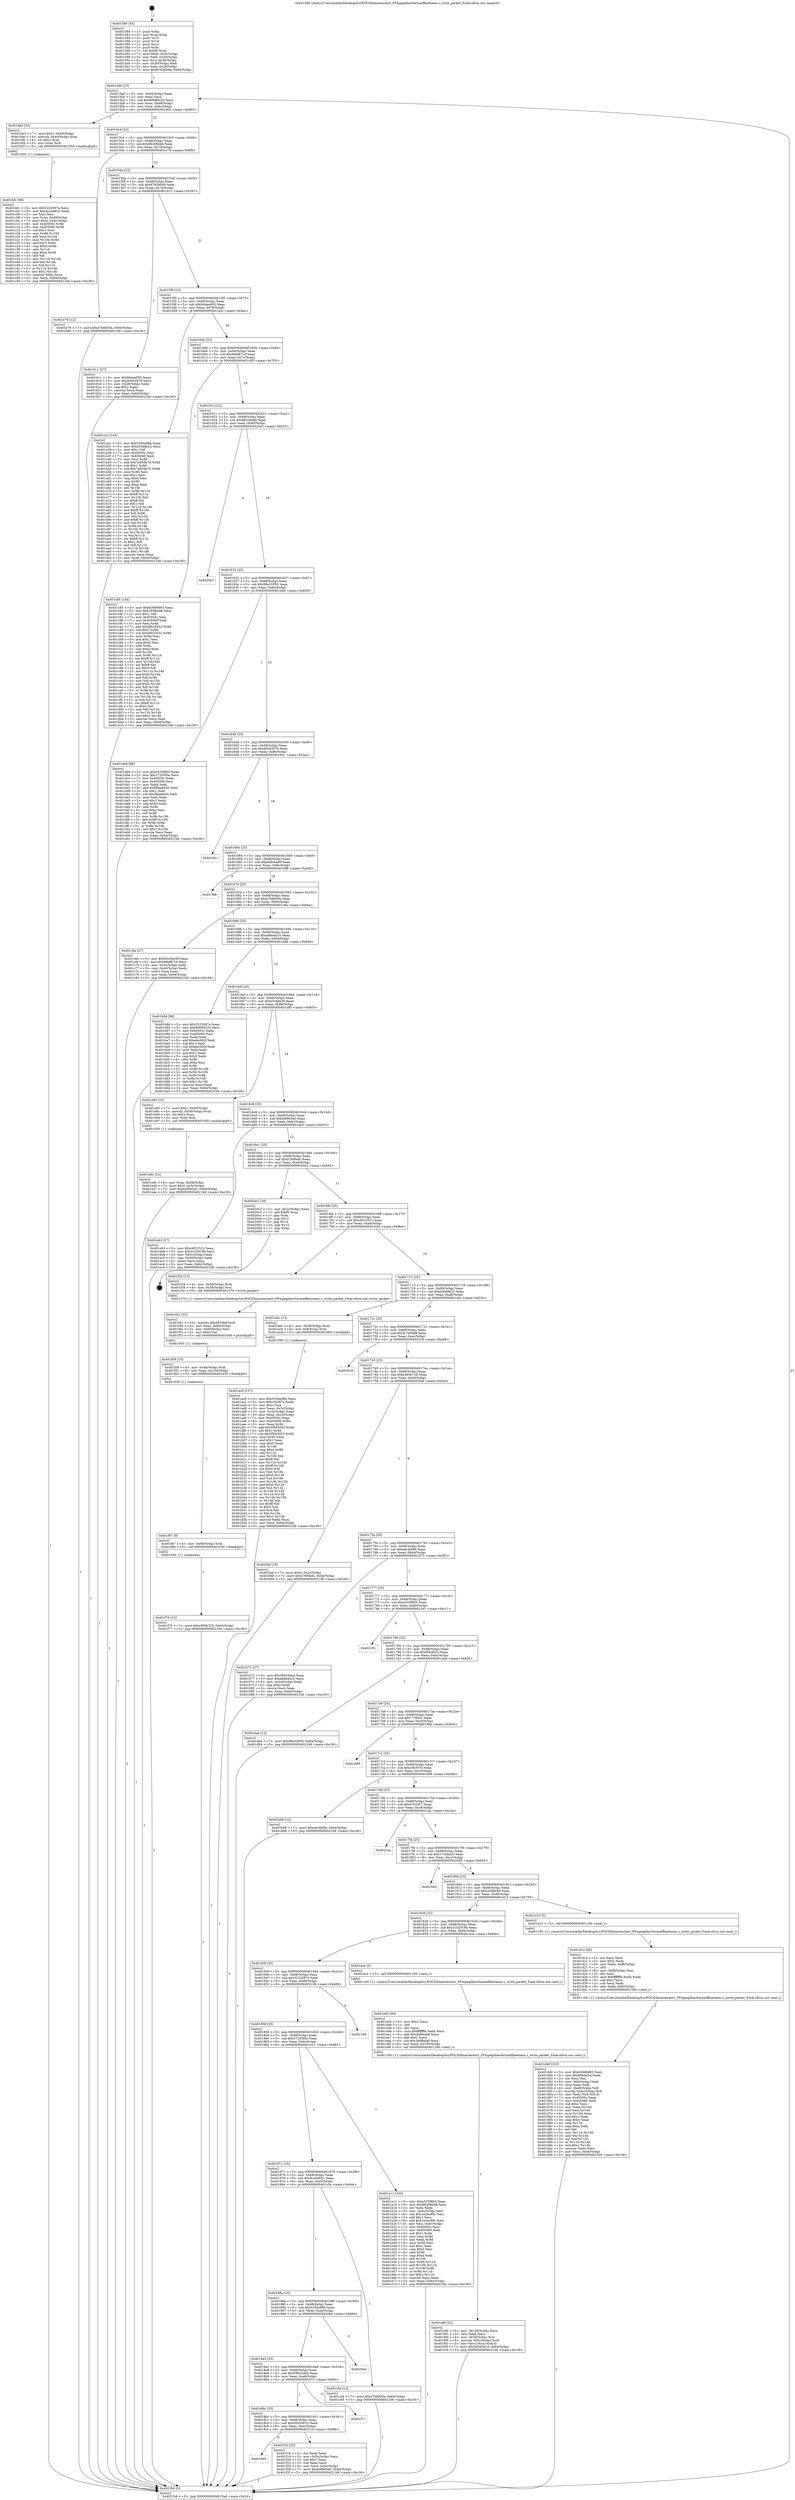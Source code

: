 digraph "0x401580" {
  label = "0x401580 (/mnt/c/Users/mathe/Desktop/tcc/POCII/binaries/extr_FFmpeglibavformatffmetaenc.c_write_packet_Final-ollvm.out::main(0))"
  labelloc = "t"
  node[shape=record]

  Entry [label="",width=0.3,height=0.3,shape=circle,fillcolor=black,style=filled]
  "0x4015ad" [label="{
     0x4015ad [23]\l
     | [instrs]\l
     &nbsp;&nbsp;0x4015ad \<+3\>: mov -0x64(%rbp),%eax\l
     &nbsp;&nbsp;0x4015b0 \<+2\>: mov %eax,%ecx\l
     &nbsp;&nbsp;0x4015b2 \<+6\>: sub $0x80698220,%ecx\l
     &nbsp;&nbsp;0x4015b8 \<+3\>: mov %eax,-0x68(%rbp)\l
     &nbsp;&nbsp;0x4015bb \<+3\>: mov %ecx,-0x6c(%rbp)\l
     &nbsp;&nbsp;0x4015be \<+6\>: je 0000000000401be5 \<main+0x665\>\l
  }"]
  "0x401be5" [label="{
     0x401be5 [23]\l
     | [instrs]\l
     &nbsp;&nbsp;0x401be5 \<+7\>: movl $0x1,-0x40(%rbp)\l
     &nbsp;&nbsp;0x401bec \<+4\>: movslq -0x40(%rbp),%rax\l
     &nbsp;&nbsp;0x401bf0 \<+4\>: shl $0x2,%rax\l
     &nbsp;&nbsp;0x401bf4 \<+3\>: mov %rax,%rdi\l
     &nbsp;&nbsp;0x401bf7 \<+5\>: call 0000000000401050 \<malloc@plt\>\l
     | [calls]\l
     &nbsp;&nbsp;0x401050 \{1\} (unknown)\l
  }"]
  "0x4015c4" [label="{
     0x4015c4 [22]\l
     | [instrs]\l
     &nbsp;&nbsp;0x4015c4 \<+5\>: jmp 00000000004015c9 \<main+0x49\>\l
     &nbsp;&nbsp;0x4015c9 \<+3\>: mov -0x68(%rbp),%eax\l
     &nbsp;&nbsp;0x4015cc \<+5\>: sub $0x86208d48,%eax\l
     &nbsp;&nbsp;0x4015d1 \<+3\>: mov %eax,-0x70(%rbp)\l
     &nbsp;&nbsp;0x4015d4 \<+6\>: je 0000000000401e79 \<main+0x8f9\>\l
  }"]
  Exit [label="",width=0.3,height=0.3,shape=circle,fillcolor=black,style=filled,peripheries=2]
  "0x401e79" [label="{
     0x401e79 [12]\l
     | [instrs]\l
     &nbsp;&nbsp;0x401e79 \<+7\>: movl $0xa7b8d59a,-0x64(%rbp)\l
     &nbsp;&nbsp;0x401e80 \<+5\>: jmp 00000000004021b6 \<main+0xc36\>\l
  }"]
  "0x4015da" [label="{
     0x4015da [22]\l
     | [instrs]\l
     &nbsp;&nbsp;0x4015da \<+5\>: jmp 00000000004015df \<main+0x5f\>\l
     &nbsp;&nbsp;0x4015df \<+3\>: mov -0x68(%rbp),%eax\l
     &nbsp;&nbsp;0x4015e2 \<+5\>: sub $0x8783b048,%eax\l
     &nbsp;&nbsp;0x4015e7 \<+3\>: mov %eax,-0x74(%rbp)\l
     &nbsp;&nbsp;0x4015ea \<+6\>: je 0000000000401911 \<main+0x391\>\l
  }"]
  "0x401f70" [label="{
     0x401f70 [12]\l
     | [instrs]\l
     &nbsp;&nbsp;0x401f70 \<+7\>: movl $0xe360b728,-0x64(%rbp)\l
     &nbsp;&nbsp;0x401f77 \<+5\>: jmp 00000000004021b6 \<main+0xc36\>\l
  }"]
  "0x401911" [label="{
     0x401911 [27]\l
     | [instrs]\l
     &nbsp;&nbsp;0x401911 \<+5\>: mov $0x944ee955,%eax\l
     &nbsp;&nbsp;0x401916 \<+5\>: mov $0xa00d3979,%ecx\l
     &nbsp;&nbsp;0x40191b \<+3\>: mov -0x28(%rbp),%edx\l
     &nbsp;&nbsp;0x40191e \<+3\>: cmp $0x2,%edx\l
     &nbsp;&nbsp;0x401921 \<+3\>: cmovne %ecx,%eax\l
     &nbsp;&nbsp;0x401924 \<+3\>: mov %eax,-0x64(%rbp)\l
     &nbsp;&nbsp;0x401927 \<+5\>: jmp 00000000004021b6 \<main+0xc36\>\l
  }"]
  "0x4015f0" [label="{
     0x4015f0 [22]\l
     | [instrs]\l
     &nbsp;&nbsp;0x4015f0 \<+5\>: jmp 00000000004015f5 \<main+0x75\>\l
     &nbsp;&nbsp;0x4015f5 \<+3\>: mov -0x68(%rbp),%eax\l
     &nbsp;&nbsp;0x4015f8 \<+5\>: sub $0x944ee955,%eax\l
     &nbsp;&nbsp;0x4015fd \<+3\>: mov %eax,-0x78(%rbp)\l
     &nbsp;&nbsp;0x401600 \<+6\>: je 0000000000401a2c \<main+0x4ac\>\l
  }"]
  "0x4021b6" [label="{
     0x4021b6 [5]\l
     | [instrs]\l
     &nbsp;&nbsp;0x4021b6 \<+5\>: jmp 00000000004015ad \<main+0x2d\>\l
  }"]
  "0x401580" [label="{
     0x401580 [45]\l
     | [instrs]\l
     &nbsp;&nbsp;0x401580 \<+1\>: push %rbp\l
     &nbsp;&nbsp;0x401581 \<+3\>: mov %rsp,%rbp\l
     &nbsp;&nbsp;0x401584 \<+2\>: push %r15\l
     &nbsp;&nbsp;0x401586 \<+2\>: push %r14\l
     &nbsp;&nbsp;0x401588 \<+2\>: push %r12\l
     &nbsp;&nbsp;0x40158a \<+1\>: push %rbx\l
     &nbsp;&nbsp;0x40158b \<+7\>: sub $0xf0,%rsp\l
     &nbsp;&nbsp;0x401592 \<+7\>: movl $0x0,-0x2c(%rbp)\l
     &nbsp;&nbsp;0x401599 \<+3\>: mov %edi,-0x30(%rbp)\l
     &nbsp;&nbsp;0x40159c \<+4\>: mov %rsi,-0x38(%rbp)\l
     &nbsp;&nbsp;0x4015a0 \<+3\>: mov -0x30(%rbp),%edi\l
     &nbsp;&nbsp;0x4015a3 \<+3\>: mov %edi,-0x28(%rbp)\l
     &nbsp;&nbsp;0x4015a6 \<+7\>: movl $0x8783b048,-0x64(%rbp)\l
  }"]
  "0x401f67" [label="{
     0x401f67 [9]\l
     | [instrs]\l
     &nbsp;&nbsp;0x401f67 \<+4\>: mov -0x58(%rbp),%rdi\l
     &nbsp;&nbsp;0x401f6b \<+5\>: call 0000000000401030 \<free@plt\>\l
     | [calls]\l
     &nbsp;&nbsp;0x401030 \{1\} (unknown)\l
  }"]
  "0x401a2c" [label="{
     0x401a2c [144]\l
     | [instrs]\l
     &nbsp;&nbsp;0x401a2c \<+5\>: mov $0x535da96b,%eax\l
     &nbsp;&nbsp;0x401a31 \<+5\>: mov $0xd30a8e22,%ecx\l
     &nbsp;&nbsp;0x401a36 \<+2\>: mov $0x1,%dl\l
     &nbsp;&nbsp;0x401a38 \<+7\>: mov 0x40505c,%esi\l
     &nbsp;&nbsp;0x401a3f \<+7\>: mov 0x405060,%edi\l
     &nbsp;&nbsp;0x401a46 \<+3\>: mov %esi,%r8d\l
     &nbsp;&nbsp;0x401a49 \<+7\>: add $0x7e85db76,%r8d\l
     &nbsp;&nbsp;0x401a50 \<+4\>: sub $0x1,%r8d\l
     &nbsp;&nbsp;0x401a54 \<+7\>: sub $0x7e85db76,%r8d\l
     &nbsp;&nbsp;0x401a5b \<+4\>: imul %r8d,%esi\l
     &nbsp;&nbsp;0x401a5f \<+3\>: and $0x1,%esi\l
     &nbsp;&nbsp;0x401a62 \<+3\>: cmp $0x0,%esi\l
     &nbsp;&nbsp;0x401a65 \<+4\>: sete %r9b\l
     &nbsp;&nbsp;0x401a69 \<+3\>: cmp $0xa,%edi\l
     &nbsp;&nbsp;0x401a6c \<+4\>: setl %r10b\l
     &nbsp;&nbsp;0x401a70 \<+3\>: mov %r9b,%r11b\l
     &nbsp;&nbsp;0x401a73 \<+4\>: xor $0xff,%r11b\l
     &nbsp;&nbsp;0x401a77 \<+3\>: mov %r10b,%bl\l
     &nbsp;&nbsp;0x401a7a \<+3\>: xor $0xff,%bl\l
     &nbsp;&nbsp;0x401a7d \<+3\>: xor $0x1,%dl\l
     &nbsp;&nbsp;0x401a80 \<+3\>: mov %r11b,%r14b\l
     &nbsp;&nbsp;0x401a83 \<+4\>: and $0xff,%r14b\l
     &nbsp;&nbsp;0x401a87 \<+3\>: and %dl,%r9b\l
     &nbsp;&nbsp;0x401a8a \<+3\>: mov %bl,%r15b\l
     &nbsp;&nbsp;0x401a8d \<+4\>: and $0xff,%r15b\l
     &nbsp;&nbsp;0x401a91 \<+3\>: and %dl,%r10b\l
     &nbsp;&nbsp;0x401a94 \<+3\>: or %r9b,%r14b\l
     &nbsp;&nbsp;0x401a97 \<+3\>: or %r10b,%r15b\l
     &nbsp;&nbsp;0x401a9a \<+3\>: xor %r15b,%r14b\l
     &nbsp;&nbsp;0x401a9d \<+3\>: or %bl,%r11b\l
     &nbsp;&nbsp;0x401aa0 \<+4\>: xor $0xff,%r11b\l
     &nbsp;&nbsp;0x401aa4 \<+3\>: or $0x1,%dl\l
     &nbsp;&nbsp;0x401aa7 \<+3\>: and %dl,%r11b\l
     &nbsp;&nbsp;0x401aaa \<+3\>: or %r11b,%r14b\l
     &nbsp;&nbsp;0x401aad \<+4\>: test $0x1,%r14b\l
     &nbsp;&nbsp;0x401ab1 \<+3\>: cmovne %ecx,%eax\l
     &nbsp;&nbsp;0x401ab4 \<+3\>: mov %eax,-0x64(%rbp)\l
     &nbsp;&nbsp;0x401ab7 \<+5\>: jmp 00000000004021b6 \<main+0xc36\>\l
  }"]
  "0x401606" [label="{
     0x401606 [22]\l
     | [instrs]\l
     &nbsp;&nbsp;0x401606 \<+5\>: jmp 000000000040160b \<main+0x8b\>\l
     &nbsp;&nbsp;0x40160b \<+3\>: mov -0x68(%rbp),%eax\l
     &nbsp;&nbsp;0x40160e \<+5\>: sub $0x94bf67c4,%eax\l
     &nbsp;&nbsp;0x401613 \<+3\>: mov %eax,-0x7c(%rbp)\l
     &nbsp;&nbsp;0x401616 \<+6\>: je 0000000000401c85 \<main+0x705\>\l
  }"]
  "0x401f58" [label="{
     0x401f58 [15]\l
     | [instrs]\l
     &nbsp;&nbsp;0x401f58 \<+4\>: mov -0x48(%rbp),%rdi\l
     &nbsp;&nbsp;0x401f5c \<+6\>: mov %eax,-0x104(%rbp)\l
     &nbsp;&nbsp;0x401f62 \<+5\>: call 0000000000401030 \<free@plt\>\l
     | [calls]\l
     &nbsp;&nbsp;0x401030 \{1\} (unknown)\l
  }"]
  "0x401c85" [label="{
     0x401c85 [144]\l
     | [instrs]\l
     &nbsp;&nbsp;0x401c85 \<+5\>: mov $0x63669d63,%eax\l
     &nbsp;&nbsp;0x401c8a \<+5\>: mov $0x1e3fbe96,%ecx\l
     &nbsp;&nbsp;0x401c8f \<+2\>: mov $0x1,%dl\l
     &nbsp;&nbsp;0x401c91 \<+7\>: mov 0x40505c,%esi\l
     &nbsp;&nbsp;0x401c98 \<+7\>: mov 0x405060,%edi\l
     &nbsp;&nbsp;0x401c9f \<+3\>: mov %esi,%r8d\l
     &nbsp;&nbsp;0x401ca2 \<+7\>: add $0xdf025432,%r8d\l
     &nbsp;&nbsp;0x401ca9 \<+4\>: sub $0x1,%r8d\l
     &nbsp;&nbsp;0x401cad \<+7\>: sub $0xdf025432,%r8d\l
     &nbsp;&nbsp;0x401cb4 \<+4\>: imul %r8d,%esi\l
     &nbsp;&nbsp;0x401cb8 \<+3\>: and $0x1,%esi\l
     &nbsp;&nbsp;0x401cbb \<+3\>: cmp $0x0,%esi\l
     &nbsp;&nbsp;0x401cbe \<+4\>: sete %r9b\l
     &nbsp;&nbsp;0x401cc2 \<+3\>: cmp $0xa,%edi\l
     &nbsp;&nbsp;0x401cc5 \<+4\>: setl %r10b\l
     &nbsp;&nbsp;0x401cc9 \<+3\>: mov %r9b,%r11b\l
     &nbsp;&nbsp;0x401ccc \<+4\>: xor $0xff,%r11b\l
     &nbsp;&nbsp;0x401cd0 \<+3\>: mov %r10b,%bl\l
     &nbsp;&nbsp;0x401cd3 \<+3\>: xor $0xff,%bl\l
     &nbsp;&nbsp;0x401cd6 \<+3\>: xor $0x0,%dl\l
     &nbsp;&nbsp;0x401cd9 \<+3\>: mov %r11b,%r14b\l
     &nbsp;&nbsp;0x401cdc \<+4\>: and $0x0,%r14b\l
     &nbsp;&nbsp;0x401ce0 \<+3\>: and %dl,%r9b\l
     &nbsp;&nbsp;0x401ce3 \<+3\>: mov %bl,%r15b\l
     &nbsp;&nbsp;0x401ce6 \<+4\>: and $0x0,%r15b\l
     &nbsp;&nbsp;0x401cea \<+3\>: and %dl,%r10b\l
     &nbsp;&nbsp;0x401ced \<+3\>: or %r9b,%r14b\l
     &nbsp;&nbsp;0x401cf0 \<+3\>: or %r10b,%r15b\l
     &nbsp;&nbsp;0x401cf3 \<+3\>: xor %r15b,%r14b\l
     &nbsp;&nbsp;0x401cf6 \<+3\>: or %bl,%r11b\l
     &nbsp;&nbsp;0x401cf9 \<+4\>: xor $0xff,%r11b\l
     &nbsp;&nbsp;0x401cfd \<+3\>: or $0x0,%dl\l
     &nbsp;&nbsp;0x401d00 \<+3\>: and %dl,%r11b\l
     &nbsp;&nbsp;0x401d03 \<+3\>: or %r11b,%r14b\l
     &nbsp;&nbsp;0x401d06 \<+4\>: test $0x1,%r14b\l
     &nbsp;&nbsp;0x401d0a \<+3\>: cmovne %ecx,%eax\l
     &nbsp;&nbsp;0x401d0d \<+3\>: mov %eax,-0x64(%rbp)\l
     &nbsp;&nbsp;0x401d10 \<+5\>: jmp 00000000004021b6 \<main+0xc36\>\l
  }"]
  "0x40161c" [label="{
     0x40161c [22]\l
     | [instrs]\l
     &nbsp;&nbsp;0x40161c \<+5\>: jmp 0000000000401621 \<main+0xa1\>\l
     &nbsp;&nbsp;0x401621 \<+3\>: mov -0x68(%rbp),%eax\l
     &nbsp;&nbsp;0x401624 \<+5\>: sub $0x96328da6,%eax\l
     &nbsp;&nbsp;0x401629 \<+3\>: mov %eax,-0x80(%rbp)\l
     &nbsp;&nbsp;0x40162c \<+6\>: je 00000000004020a3 \<main+0xb23\>\l
  }"]
  "0x401f41" [label="{
     0x401f41 [23]\l
     | [instrs]\l
     &nbsp;&nbsp;0x401f41 \<+10\>: movabs $0x4030b6,%rdi\l
     &nbsp;&nbsp;0x401f4b \<+3\>: mov %eax,-0x60(%rbp)\l
     &nbsp;&nbsp;0x401f4e \<+3\>: mov -0x60(%rbp),%esi\l
     &nbsp;&nbsp;0x401f51 \<+2\>: mov $0x0,%al\l
     &nbsp;&nbsp;0x401f53 \<+5\>: call 0000000000401040 \<printf@plt\>\l
     | [calls]\l
     &nbsp;&nbsp;0x401040 \{1\} (unknown)\l
  }"]
  "0x4020a3" [label="{
     0x4020a3\l
  }", style=dashed]
  "0x401632" [label="{
     0x401632 [25]\l
     | [instrs]\l
     &nbsp;&nbsp;0x401632 \<+5\>: jmp 0000000000401637 \<main+0xb7\>\l
     &nbsp;&nbsp;0x401637 \<+3\>: mov -0x68(%rbp),%eax\l
     &nbsp;&nbsp;0x40163a \<+5\>: sub $0x98a32950,%eax\l
     &nbsp;&nbsp;0x40163f \<+6\>: mov %eax,-0x84(%rbp)\l
     &nbsp;&nbsp;0x401645 \<+6\>: je 0000000000401db9 \<main+0x839\>\l
  }"]
  "0x4018d5" [label="{
     0x4018d5\l
  }", style=dashed]
  "0x401db9" [label="{
     0x401db9 [88]\l
     | [instrs]\l
     &nbsp;&nbsp;0x401db9 \<+5\>: mov $0xe525f8b5,%eax\l
     &nbsp;&nbsp;0x401dbe \<+5\>: mov $0x37205f0a,%ecx\l
     &nbsp;&nbsp;0x401dc3 \<+7\>: mov 0x40505c,%edx\l
     &nbsp;&nbsp;0x401dca \<+7\>: mov 0x405060,%esi\l
     &nbsp;&nbsp;0x401dd1 \<+2\>: mov %edx,%edi\l
     &nbsp;&nbsp;0x401dd3 \<+6\>: add $0xf84a8430,%edi\l
     &nbsp;&nbsp;0x401dd9 \<+3\>: sub $0x1,%edi\l
     &nbsp;&nbsp;0x401ddc \<+6\>: sub $0xf84a8430,%edi\l
     &nbsp;&nbsp;0x401de2 \<+3\>: imul %edi,%edx\l
     &nbsp;&nbsp;0x401de5 \<+3\>: and $0x1,%edx\l
     &nbsp;&nbsp;0x401de8 \<+3\>: cmp $0x0,%edx\l
     &nbsp;&nbsp;0x401deb \<+4\>: sete %r8b\l
     &nbsp;&nbsp;0x401def \<+3\>: cmp $0xa,%esi\l
     &nbsp;&nbsp;0x401df2 \<+4\>: setl %r9b\l
     &nbsp;&nbsp;0x401df6 \<+3\>: mov %r8b,%r10b\l
     &nbsp;&nbsp;0x401df9 \<+3\>: and %r9b,%r10b\l
     &nbsp;&nbsp;0x401dfc \<+3\>: xor %r9b,%r8b\l
     &nbsp;&nbsp;0x401dff \<+3\>: or %r8b,%r10b\l
     &nbsp;&nbsp;0x401e02 \<+4\>: test $0x1,%r10b\l
     &nbsp;&nbsp;0x401e06 \<+3\>: cmovne %ecx,%eax\l
     &nbsp;&nbsp;0x401e09 \<+3\>: mov %eax,-0x64(%rbp)\l
     &nbsp;&nbsp;0x401e0c \<+5\>: jmp 00000000004021b6 \<main+0xc36\>\l
  }"]
  "0x40164b" [label="{
     0x40164b [25]\l
     | [instrs]\l
     &nbsp;&nbsp;0x40164b \<+5\>: jmp 0000000000401650 \<main+0xd0\>\l
     &nbsp;&nbsp;0x401650 \<+3\>: mov -0x68(%rbp),%eax\l
     &nbsp;&nbsp;0x401653 \<+5\>: sub $0xa00d3979,%eax\l
     &nbsp;&nbsp;0x401658 \<+6\>: mov %eax,-0x88(%rbp)\l
     &nbsp;&nbsp;0x40165e \<+6\>: je 000000000040192c \<main+0x3ac\>\l
  }"]
  "0x401f1b" [label="{
     0x401f1b [25]\l
     | [instrs]\l
     &nbsp;&nbsp;0x401f1b \<+2\>: xor %eax,%eax\l
     &nbsp;&nbsp;0x401f1d \<+3\>: mov -0x5c(%rbp),%ecx\l
     &nbsp;&nbsp;0x401f20 \<+3\>: sub $0x1,%eax\l
     &nbsp;&nbsp;0x401f23 \<+2\>: sub %eax,%ecx\l
     &nbsp;&nbsp;0x401f25 \<+3\>: mov %ecx,-0x5c(%rbp)\l
     &nbsp;&nbsp;0x401f28 \<+7\>: movl $0xb4f965a0,-0x64(%rbp)\l
     &nbsp;&nbsp;0x401f2f \<+5\>: jmp 00000000004021b6 \<main+0xc36\>\l
  }"]
  "0x40192c" [label="{
     0x40192c\l
  }", style=dashed]
  "0x401664" [label="{
     0x401664 [25]\l
     | [instrs]\l
     &nbsp;&nbsp;0x401664 \<+5\>: jmp 0000000000401669 \<main+0xe9\>\l
     &nbsp;&nbsp;0x401669 \<+3\>: mov -0x68(%rbp),%eax\l
     &nbsp;&nbsp;0x40166c \<+5\>: sub $0xa0dcead9,%eax\l
     &nbsp;&nbsp;0x401671 \<+6\>: mov %eax,-0x8c(%rbp)\l
     &nbsp;&nbsp;0x401677 \<+6\>: je 0000000000401f88 \<main+0xa08\>\l
  }"]
  "0x4018bc" [label="{
     0x4018bc [25]\l
     | [instrs]\l
     &nbsp;&nbsp;0x4018bc \<+5\>: jmp 00000000004018c1 \<main+0x341\>\l
     &nbsp;&nbsp;0x4018c1 \<+3\>: mov -0x68(%rbp),%eax\l
     &nbsp;&nbsp;0x4018c4 \<+5\>: sub $0x5d3d3610,%eax\l
     &nbsp;&nbsp;0x4018c9 \<+6\>: mov %eax,-0xec(%rbp)\l
     &nbsp;&nbsp;0x4018cf \<+6\>: je 0000000000401f1b \<main+0x99b\>\l
  }"]
  "0x401f88" [label="{
     0x401f88\l
  }", style=dashed]
  "0x40167d" [label="{
     0x40167d [25]\l
     | [instrs]\l
     &nbsp;&nbsp;0x40167d \<+5\>: jmp 0000000000401682 \<main+0x102\>\l
     &nbsp;&nbsp;0x401682 \<+3\>: mov -0x68(%rbp),%eax\l
     &nbsp;&nbsp;0x401685 \<+5\>: sub $0xa7b8d59a,%eax\l
     &nbsp;&nbsp;0x40168a \<+6\>: mov %eax,-0x90(%rbp)\l
     &nbsp;&nbsp;0x401690 \<+6\>: je 0000000000401c6a \<main+0x6ea\>\l
  }"]
  "0x401f7c" [label="{
     0x401f7c\l
  }", style=dashed]
  "0x401c6a" [label="{
     0x401c6a [27]\l
     | [instrs]\l
     &nbsp;&nbsp;0x401c6a \<+5\>: mov $0xb3c0de39,%eax\l
     &nbsp;&nbsp;0x401c6f \<+5\>: mov $0x94bf67c4,%ecx\l
     &nbsp;&nbsp;0x401c74 \<+3\>: mov -0x4c(%rbp),%edx\l
     &nbsp;&nbsp;0x401c77 \<+3\>: cmp -0x40(%rbp),%edx\l
     &nbsp;&nbsp;0x401c7a \<+3\>: cmovl %ecx,%eax\l
     &nbsp;&nbsp;0x401c7d \<+3\>: mov %eax,-0x64(%rbp)\l
     &nbsp;&nbsp;0x401c80 \<+5\>: jmp 00000000004021b6 \<main+0xc36\>\l
  }"]
  "0x401696" [label="{
     0x401696 [25]\l
     | [instrs]\l
     &nbsp;&nbsp;0x401696 \<+5\>: jmp 000000000040169b \<main+0x11b\>\l
     &nbsp;&nbsp;0x40169b \<+3\>: mov -0x68(%rbp),%eax\l
     &nbsp;&nbsp;0x40169e \<+5\>: sub $0xab8e4410,%eax\l
     &nbsp;&nbsp;0x4016a3 \<+6\>: mov %eax,-0x94(%rbp)\l
     &nbsp;&nbsp;0x4016a9 \<+6\>: je 0000000000401b8d \<main+0x60d\>\l
  }"]
  "0x4018a3" [label="{
     0x4018a3 [25]\l
     | [instrs]\l
     &nbsp;&nbsp;0x4018a3 \<+5\>: jmp 00000000004018a8 \<main+0x328\>\l
     &nbsp;&nbsp;0x4018a8 \<+3\>: mov -0x68(%rbp),%eax\l
     &nbsp;&nbsp;0x4018ab \<+5\>: sub $0x59925ded,%eax\l
     &nbsp;&nbsp;0x4018b0 \<+6\>: mov %eax,-0xe8(%rbp)\l
     &nbsp;&nbsp;0x4018b6 \<+6\>: je 0000000000401f7c \<main+0x9fc\>\l
  }"]
  "0x401b8d" [label="{
     0x401b8d [88]\l
     | [instrs]\l
     &nbsp;&nbsp;0x401b8d \<+5\>: mov $0x3222097a,%eax\l
     &nbsp;&nbsp;0x401b92 \<+5\>: mov $0x80698220,%ecx\l
     &nbsp;&nbsp;0x401b97 \<+7\>: mov 0x40505c,%edx\l
     &nbsp;&nbsp;0x401b9e \<+7\>: mov 0x405060,%esi\l
     &nbsp;&nbsp;0x401ba5 \<+2\>: mov %edx,%edi\l
     &nbsp;&nbsp;0x401ba7 \<+6\>: add $0xebc092f,%edi\l
     &nbsp;&nbsp;0x401bad \<+3\>: sub $0x1,%edi\l
     &nbsp;&nbsp;0x401bb0 \<+6\>: sub $0xebc092f,%edi\l
     &nbsp;&nbsp;0x401bb6 \<+3\>: imul %edi,%edx\l
     &nbsp;&nbsp;0x401bb9 \<+3\>: and $0x1,%edx\l
     &nbsp;&nbsp;0x401bbc \<+3\>: cmp $0x0,%edx\l
     &nbsp;&nbsp;0x401bbf \<+4\>: sete %r8b\l
     &nbsp;&nbsp;0x401bc3 \<+3\>: cmp $0xa,%esi\l
     &nbsp;&nbsp;0x401bc6 \<+4\>: setl %r9b\l
     &nbsp;&nbsp;0x401bca \<+3\>: mov %r8b,%r10b\l
     &nbsp;&nbsp;0x401bcd \<+3\>: and %r9b,%r10b\l
     &nbsp;&nbsp;0x401bd0 \<+3\>: xor %r9b,%r8b\l
     &nbsp;&nbsp;0x401bd3 \<+3\>: or %r8b,%r10b\l
     &nbsp;&nbsp;0x401bd6 \<+4\>: test $0x1,%r10b\l
     &nbsp;&nbsp;0x401bda \<+3\>: cmovne %ecx,%eax\l
     &nbsp;&nbsp;0x401bdd \<+3\>: mov %eax,-0x64(%rbp)\l
     &nbsp;&nbsp;0x401be0 \<+5\>: jmp 00000000004021b6 \<main+0xc36\>\l
  }"]
  "0x4016af" [label="{
     0x4016af [25]\l
     | [instrs]\l
     &nbsp;&nbsp;0x4016af \<+5\>: jmp 00000000004016b4 \<main+0x134\>\l
     &nbsp;&nbsp;0x4016b4 \<+3\>: mov -0x68(%rbp),%eax\l
     &nbsp;&nbsp;0x4016b7 \<+5\>: sub $0xb3c0de39,%eax\l
     &nbsp;&nbsp;0x4016bc \<+6\>: mov %eax,-0x98(%rbp)\l
     &nbsp;&nbsp;0x4016c2 \<+6\>: je 0000000000401e85 \<main+0x905\>\l
  }"]
  "0x4020ed" [label="{
     0x4020ed\l
  }", style=dashed]
  "0x401e85" [label="{
     0x401e85 [23]\l
     | [instrs]\l
     &nbsp;&nbsp;0x401e85 \<+7\>: movl $0x1,-0x50(%rbp)\l
     &nbsp;&nbsp;0x401e8c \<+4\>: movslq -0x50(%rbp),%rax\l
     &nbsp;&nbsp;0x401e90 \<+4\>: shl $0x2,%rax\l
     &nbsp;&nbsp;0x401e94 \<+3\>: mov %rax,%rdi\l
     &nbsp;&nbsp;0x401e97 \<+5\>: call 0000000000401050 \<malloc@plt\>\l
     | [calls]\l
     &nbsp;&nbsp;0x401050 \{1\} (unknown)\l
  }"]
  "0x4016c8" [label="{
     0x4016c8 [25]\l
     | [instrs]\l
     &nbsp;&nbsp;0x4016c8 \<+5\>: jmp 00000000004016cd \<main+0x14d\>\l
     &nbsp;&nbsp;0x4016cd \<+3\>: mov -0x68(%rbp),%eax\l
     &nbsp;&nbsp;0x4016d0 \<+5\>: sub $0xb4f965a0,%eax\l
     &nbsp;&nbsp;0x4016d5 \<+6\>: mov %eax,-0x9c(%rbp)\l
     &nbsp;&nbsp;0x4016db \<+6\>: je 0000000000401eb3 \<main+0x933\>\l
  }"]
  "0x401efb" [label="{
     0x401efb [32]\l
     | [instrs]\l
     &nbsp;&nbsp;0x401efb \<+6\>: mov -0x100(%rbp),%ecx\l
     &nbsp;&nbsp;0x401f01 \<+3\>: imul %eax,%ecx\l
     &nbsp;&nbsp;0x401f04 \<+4\>: mov -0x58(%rbp),%rsi\l
     &nbsp;&nbsp;0x401f08 \<+4\>: movslq -0x5c(%rbp),%rdi\l
     &nbsp;&nbsp;0x401f0c \<+3\>: mov %ecx,(%rsi,%rdi,4)\l
     &nbsp;&nbsp;0x401f0f \<+7\>: movl $0x5d3d3610,-0x64(%rbp)\l
     &nbsp;&nbsp;0x401f16 \<+5\>: jmp 00000000004021b6 \<main+0xc36\>\l
  }"]
  "0x401eb3" [label="{
     0x401eb3 [27]\l
     | [instrs]\l
     &nbsp;&nbsp;0x401eb3 \<+5\>: mov $0xcbf12521,%eax\l
     &nbsp;&nbsp;0x401eb8 \<+5\>: mov $0x3102919b,%ecx\l
     &nbsp;&nbsp;0x401ebd \<+3\>: mov -0x5c(%rbp),%edx\l
     &nbsp;&nbsp;0x401ec0 \<+3\>: cmp -0x50(%rbp),%edx\l
     &nbsp;&nbsp;0x401ec3 \<+3\>: cmovl %ecx,%eax\l
     &nbsp;&nbsp;0x401ec6 \<+3\>: mov %eax,-0x64(%rbp)\l
     &nbsp;&nbsp;0x401ec9 \<+5\>: jmp 00000000004021b6 \<main+0xc36\>\l
  }"]
  "0x4016e1" [label="{
     0x4016e1 [25]\l
     | [instrs]\l
     &nbsp;&nbsp;0x4016e1 \<+5\>: jmp 00000000004016e6 \<main+0x166\>\l
     &nbsp;&nbsp;0x4016e6 \<+3\>: mov -0x68(%rbp),%eax\l
     &nbsp;&nbsp;0x4016e9 \<+5\>: sub $0xb760fedc,%eax\l
     &nbsp;&nbsp;0x4016ee \<+6\>: mov %eax,-0xa0(%rbp)\l
     &nbsp;&nbsp;0x4016f4 \<+6\>: je 00000000004020c2 \<main+0xb42\>\l
  }"]
  "0x401ed3" [label="{
     0x401ed3 [40]\l
     | [instrs]\l
     &nbsp;&nbsp;0x401ed3 \<+5\>: mov $0x2,%ecx\l
     &nbsp;&nbsp;0x401ed8 \<+1\>: cltd\l
     &nbsp;&nbsp;0x401ed9 \<+2\>: idiv %ecx\l
     &nbsp;&nbsp;0x401edb \<+6\>: imul $0xfffffffe,%edx,%ecx\l
     &nbsp;&nbsp;0x401ee1 \<+6\>: add $0x3ef9eab8,%ecx\l
     &nbsp;&nbsp;0x401ee7 \<+3\>: add $0x1,%ecx\l
     &nbsp;&nbsp;0x401eea \<+6\>: sub $0x3ef9eab8,%ecx\l
     &nbsp;&nbsp;0x401ef0 \<+6\>: mov %ecx,-0x100(%rbp)\l
     &nbsp;&nbsp;0x401ef6 \<+5\>: call 0000000000401160 \<next_i\>\l
     | [calls]\l
     &nbsp;&nbsp;0x401160 \{1\} (/mnt/c/Users/mathe/Desktop/tcc/POCII/binaries/extr_FFmpeglibavformatffmetaenc.c_write_packet_Final-ollvm.out::next_i)\l
  }"]
  "0x4020c2" [label="{
     0x4020c2 [19]\l
     | [instrs]\l
     &nbsp;&nbsp;0x4020c2 \<+3\>: mov -0x2c(%rbp),%eax\l
     &nbsp;&nbsp;0x4020c5 \<+7\>: add $0xf0,%rsp\l
     &nbsp;&nbsp;0x4020cc \<+1\>: pop %rbx\l
     &nbsp;&nbsp;0x4020cd \<+2\>: pop %r12\l
     &nbsp;&nbsp;0x4020cf \<+2\>: pop %r14\l
     &nbsp;&nbsp;0x4020d1 \<+2\>: pop %r15\l
     &nbsp;&nbsp;0x4020d3 \<+1\>: pop %rbp\l
     &nbsp;&nbsp;0x4020d4 \<+1\>: ret\l
  }"]
  "0x4016fa" [label="{
     0x4016fa [25]\l
     | [instrs]\l
     &nbsp;&nbsp;0x4016fa \<+5\>: jmp 00000000004016ff \<main+0x17f\>\l
     &nbsp;&nbsp;0x4016ff \<+3\>: mov -0x68(%rbp),%eax\l
     &nbsp;&nbsp;0x401702 \<+5\>: sub $0xcbf12521,%eax\l
     &nbsp;&nbsp;0x401707 \<+6\>: mov %eax,-0xa4(%rbp)\l
     &nbsp;&nbsp;0x40170d \<+6\>: je 0000000000401f34 \<main+0x9b4\>\l
  }"]
  "0x401e9c" [label="{
     0x401e9c [23]\l
     | [instrs]\l
     &nbsp;&nbsp;0x401e9c \<+4\>: mov %rax,-0x58(%rbp)\l
     &nbsp;&nbsp;0x401ea0 \<+7\>: movl $0x0,-0x5c(%rbp)\l
     &nbsp;&nbsp;0x401ea7 \<+7\>: movl $0xb4f965a0,-0x64(%rbp)\l
     &nbsp;&nbsp;0x401eae \<+5\>: jmp 00000000004021b6 \<main+0xc36\>\l
  }"]
  "0x401f34" [label="{
     0x401f34 [13]\l
     | [instrs]\l
     &nbsp;&nbsp;0x401f34 \<+4\>: mov -0x48(%rbp),%rdi\l
     &nbsp;&nbsp;0x401f38 \<+4\>: mov -0x58(%rbp),%rsi\l
     &nbsp;&nbsp;0x401f3c \<+5\>: call 0000000000401570 \<write_packet\>\l
     | [calls]\l
     &nbsp;&nbsp;0x401570 \{1\} (/mnt/c/Users/mathe/Desktop/tcc/POCII/binaries/extr_FFmpeglibavformatffmetaenc.c_write_packet_Final-ollvm.out::write_packet)\l
  }"]
  "0x401713" [label="{
     0x401713 [25]\l
     | [instrs]\l
     &nbsp;&nbsp;0x401713 \<+5\>: jmp 0000000000401718 \<main+0x198\>\l
     &nbsp;&nbsp;0x401718 \<+3\>: mov -0x68(%rbp),%eax\l
     &nbsp;&nbsp;0x40171b \<+5\>: sub $0xd30a8e22,%eax\l
     &nbsp;&nbsp;0x401720 \<+6\>: mov %eax,-0xa8(%rbp)\l
     &nbsp;&nbsp;0x401726 \<+6\>: je 0000000000401abc \<main+0x53c\>\l
  }"]
  "0x401d46" [label="{
     0x401d46 [103]\l
     | [instrs]\l
     &nbsp;&nbsp;0x401d46 \<+5\>: mov $0x63669d63,%ecx\l
     &nbsp;&nbsp;0x401d4b \<+5\>: mov $0x60b4d1d,%edx\l
     &nbsp;&nbsp;0x401d50 \<+2\>: xor %esi,%esi\l
     &nbsp;&nbsp;0x401d52 \<+6\>: mov -0xfc(%rbp),%edi\l
     &nbsp;&nbsp;0x401d58 \<+3\>: imul %eax,%edi\l
     &nbsp;&nbsp;0x401d5b \<+4\>: mov -0x48(%rbp),%r8\l
     &nbsp;&nbsp;0x401d5f \<+4\>: movslq -0x4c(%rbp),%r9\l
     &nbsp;&nbsp;0x401d63 \<+4\>: mov %edi,(%r8,%r9,4)\l
     &nbsp;&nbsp;0x401d67 \<+7\>: mov 0x40505c,%eax\l
     &nbsp;&nbsp;0x401d6e \<+7\>: mov 0x405060,%edi\l
     &nbsp;&nbsp;0x401d75 \<+3\>: sub $0x1,%esi\l
     &nbsp;&nbsp;0x401d78 \<+3\>: mov %eax,%r10d\l
     &nbsp;&nbsp;0x401d7b \<+3\>: add %esi,%r10d\l
     &nbsp;&nbsp;0x401d7e \<+4\>: imul %r10d,%eax\l
     &nbsp;&nbsp;0x401d82 \<+3\>: and $0x1,%eax\l
     &nbsp;&nbsp;0x401d85 \<+3\>: cmp $0x0,%eax\l
     &nbsp;&nbsp;0x401d88 \<+4\>: sete %r11b\l
     &nbsp;&nbsp;0x401d8c \<+3\>: cmp $0xa,%edi\l
     &nbsp;&nbsp;0x401d8f \<+3\>: setl %bl\l
     &nbsp;&nbsp;0x401d92 \<+3\>: mov %r11b,%r14b\l
     &nbsp;&nbsp;0x401d95 \<+3\>: and %bl,%r14b\l
     &nbsp;&nbsp;0x401d98 \<+3\>: xor %bl,%r11b\l
     &nbsp;&nbsp;0x401d9b \<+3\>: or %r11b,%r14b\l
     &nbsp;&nbsp;0x401d9e \<+4\>: test $0x1,%r14b\l
     &nbsp;&nbsp;0x401da2 \<+3\>: cmovne %edx,%ecx\l
     &nbsp;&nbsp;0x401da5 \<+3\>: mov %ecx,-0x64(%rbp)\l
     &nbsp;&nbsp;0x401da8 \<+5\>: jmp 00000000004021b6 \<main+0xc36\>\l
  }"]
  "0x401abc" [label="{
     0x401abc [13]\l
     | [instrs]\l
     &nbsp;&nbsp;0x401abc \<+4\>: mov -0x38(%rbp),%rax\l
     &nbsp;&nbsp;0x401ac0 \<+4\>: mov 0x8(%rax),%rdi\l
     &nbsp;&nbsp;0x401ac4 \<+5\>: call 0000000000401060 \<atoi@plt\>\l
     | [calls]\l
     &nbsp;&nbsp;0x401060 \{1\} (unknown)\l
  }"]
  "0x40172c" [label="{
     0x40172c [25]\l
     | [instrs]\l
     &nbsp;&nbsp;0x40172c \<+5\>: jmp 0000000000401731 \<main+0x1b1\>\l
     &nbsp;&nbsp;0x401731 \<+3\>: mov -0x68(%rbp),%eax\l
     &nbsp;&nbsp;0x401734 \<+5\>: sub $0xdc7e09d8,%eax\l
     &nbsp;&nbsp;0x401739 \<+6\>: mov %eax,-0xac(%rbp)\l
     &nbsp;&nbsp;0x40173f \<+6\>: je 0000000000402018 \<main+0xa98\>\l
  }"]
  "0x401ac9" [label="{
     0x401ac9 [157]\l
     | [instrs]\l
     &nbsp;&nbsp;0x401ac9 \<+5\>: mov $0x535da96b,%ecx\l
     &nbsp;&nbsp;0x401ace \<+5\>: mov $0xc56397e,%edx\l
     &nbsp;&nbsp;0x401ad3 \<+3\>: mov $0x1,%sil\l
     &nbsp;&nbsp;0x401ad6 \<+3\>: mov %eax,-0x3c(%rbp)\l
     &nbsp;&nbsp;0x401ad9 \<+3\>: mov -0x3c(%rbp),%eax\l
     &nbsp;&nbsp;0x401adc \<+3\>: mov %eax,-0x24(%rbp)\l
     &nbsp;&nbsp;0x401adf \<+7\>: mov 0x40505c,%eax\l
     &nbsp;&nbsp;0x401ae6 \<+8\>: mov 0x405060,%r8d\l
     &nbsp;&nbsp;0x401aee \<+3\>: mov %eax,%r9d\l
     &nbsp;&nbsp;0x401af1 \<+7\>: add $0x5f565053,%r9d\l
     &nbsp;&nbsp;0x401af8 \<+4\>: sub $0x1,%r9d\l
     &nbsp;&nbsp;0x401afc \<+7\>: sub $0x5f565053,%r9d\l
     &nbsp;&nbsp;0x401b03 \<+4\>: imul %r9d,%eax\l
     &nbsp;&nbsp;0x401b07 \<+3\>: and $0x1,%eax\l
     &nbsp;&nbsp;0x401b0a \<+3\>: cmp $0x0,%eax\l
     &nbsp;&nbsp;0x401b0d \<+4\>: sete %r10b\l
     &nbsp;&nbsp;0x401b11 \<+4\>: cmp $0xa,%r8d\l
     &nbsp;&nbsp;0x401b15 \<+4\>: setl %r11b\l
     &nbsp;&nbsp;0x401b19 \<+3\>: mov %r10b,%bl\l
     &nbsp;&nbsp;0x401b1c \<+3\>: xor $0xff,%bl\l
     &nbsp;&nbsp;0x401b1f \<+3\>: mov %r11b,%r14b\l
     &nbsp;&nbsp;0x401b22 \<+4\>: xor $0xff,%r14b\l
     &nbsp;&nbsp;0x401b26 \<+4\>: xor $0x0,%sil\l
     &nbsp;&nbsp;0x401b2a \<+3\>: mov %bl,%r15b\l
     &nbsp;&nbsp;0x401b2d \<+4\>: and $0x0,%r15b\l
     &nbsp;&nbsp;0x401b31 \<+3\>: and %sil,%r10b\l
     &nbsp;&nbsp;0x401b34 \<+3\>: mov %r14b,%r12b\l
     &nbsp;&nbsp;0x401b37 \<+4\>: and $0x0,%r12b\l
     &nbsp;&nbsp;0x401b3b \<+3\>: and %sil,%r11b\l
     &nbsp;&nbsp;0x401b3e \<+3\>: or %r10b,%r15b\l
     &nbsp;&nbsp;0x401b41 \<+3\>: or %r11b,%r12b\l
     &nbsp;&nbsp;0x401b44 \<+3\>: xor %r12b,%r15b\l
     &nbsp;&nbsp;0x401b47 \<+3\>: or %r14b,%bl\l
     &nbsp;&nbsp;0x401b4a \<+3\>: xor $0xff,%bl\l
     &nbsp;&nbsp;0x401b4d \<+4\>: or $0x0,%sil\l
     &nbsp;&nbsp;0x401b51 \<+3\>: and %sil,%bl\l
     &nbsp;&nbsp;0x401b54 \<+3\>: or %bl,%r15b\l
     &nbsp;&nbsp;0x401b57 \<+4\>: test $0x1,%r15b\l
     &nbsp;&nbsp;0x401b5b \<+3\>: cmovne %edx,%ecx\l
     &nbsp;&nbsp;0x401b5e \<+3\>: mov %ecx,-0x64(%rbp)\l
     &nbsp;&nbsp;0x401b61 \<+5\>: jmp 00000000004021b6 \<main+0xc36\>\l
  }"]
  "0x401d1a" [label="{
     0x401d1a [44]\l
     | [instrs]\l
     &nbsp;&nbsp;0x401d1a \<+2\>: xor %ecx,%ecx\l
     &nbsp;&nbsp;0x401d1c \<+5\>: mov $0x2,%edx\l
     &nbsp;&nbsp;0x401d21 \<+6\>: mov %edx,-0xf8(%rbp)\l
     &nbsp;&nbsp;0x401d27 \<+1\>: cltd\l
     &nbsp;&nbsp;0x401d28 \<+6\>: mov -0xf8(%rbp),%esi\l
     &nbsp;&nbsp;0x401d2e \<+2\>: idiv %esi\l
     &nbsp;&nbsp;0x401d30 \<+6\>: imul $0xfffffffe,%edx,%edx\l
     &nbsp;&nbsp;0x401d36 \<+3\>: sub $0x1,%ecx\l
     &nbsp;&nbsp;0x401d39 \<+2\>: sub %ecx,%edx\l
     &nbsp;&nbsp;0x401d3b \<+6\>: mov %edx,-0xfc(%rbp)\l
     &nbsp;&nbsp;0x401d41 \<+5\>: call 0000000000401160 \<next_i\>\l
     | [calls]\l
     &nbsp;&nbsp;0x401160 \{1\} (/mnt/c/Users/mathe/Desktop/tcc/POCII/binaries/extr_FFmpeglibavformatffmetaenc.c_write_packet_Final-ollvm.out::next_i)\l
  }"]
  "0x402018" [label="{
     0x402018\l
  }", style=dashed]
  "0x401745" [label="{
     0x401745 [25]\l
     | [instrs]\l
     &nbsp;&nbsp;0x401745 \<+5\>: jmp 000000000040174a \<main+0x1ca\>\l
     &nbsp;&nbsp;0x40174a \<+3\>: mov -0x68(%rbp),%eax\l
     &nbsp;&nbsp;0x40174d \<+5\>: sub $0xe360b728,%eax\l
     &nbsp;&nbsp;0x401752 \<+6\>: mov %eax,-0xb0(%rbp)\l
     &nbsp;&nbsp;0x401758 \<+6\>: je 00000000004020af \<main+0xb2f\>\l
  }"]
  "0x40188a" [label="{
     0x40188a [25]\l
     | [instrs]\l
     &nbsp;&nbsp;0x40188a \<+5\>: jmp 000000000040188f \<main+0x30f\>\l
     &nbsp;&nbsp;0x40188f \<+3\>: mov -0x68(%rbp),%eax\l
     &nbsp;&nbsp;0x401892 \<+5\>: sub $0x535da96b,%eax\l
     &nbsp;&nbsp;0x401897 \<+6\>: mov %eax,-0xe4(%rbp)\l
     &nbsp;&nbsp;0x40189d \<+6\>: je 00000000004020ed \<main+0xb6d\>\l
  }"]
  "0x4020af" [label="{
     0x4020af [19]\l
     | [instrs]\l
     &nbsp;&nbsp;0x4020af \<+7\>: movl $0x0,-0x2c(%rbp)\l
     &nbsp;&nbsp;0x4020b6 \<+7\>: movl $0xb760fedc,-0x64(%rbp)\l
     &nbsp;&nbsp;0x4020bd \<+5\>: jmp 00000000004021b6 \<main+0xc36\>\l
  }"]
  "0x40175e" [label="{
     0x40175e [25]\l
     | [instrs]\l
     &nbsp;&nbsp;0x40175e \<+5\>: jmp 0000000000401763 \<main+0x1e3\>\l
     &nbsp;&nbsp;0x401763 \<+3\>: mov -0x68(%rbp),%eax\l
     &nbsp;&nbsp;0x401766 \<+5\>: sub $0xe4c4bf46,%eax\l
     &nbsp;&nbsp;0x40176b \<+6\>: mov %eax,-0xb4(%rbp)\l
     &nbsp;&nbsp;0x401771 \<+6\>: je 0000000000401b72 \<main+0x5f2\>\l
  }"]
  "0x401c5e" [label="{
     0x401c5e [12]\l
     | [instrs]\l
     &nbsp;&nbsp;0x401c5e \<+7\>: movl $0xa7b8d59a,-0x64(%rbp)\l
     &nbsp;&nbsp;0x401c65 \<+5\>: jmp 00000000004021b6 \<main+0xc36\>\l
  }"]
  "0x401b72" [label="{
     0x401b72 [27]\l
     | [instrs]\l
     &nbsp;&nbsp;0x401b72 \<+5\>: mov $0x59925ded,%eax\l
     &nbsp;&nbsp;0x401b77 \<+5\>: mov $0xab8e4410,%ecx\l
     &nbsp;&nbsp;0x401b7c \<+3\>: mov -0x24(%rbp),%edx\l
     &nbsp;&nbsp;0x401b7f \<+3\>: cmp $0x0,%edx\l
     &nbsp;&nbsp;0x401b82 \<+3\>: cmove %ecx,%eax\l
     &nbsp;&nbsp;0x401b85 \<+3\>: mov %eax,-0x64(%rbp)\l
     &nbsp;&nbsp;0x401b88 \<+5\>: jmp 00000000004021b6 \<main+0xc36\>\l
  }"]
  "0x401777" [label="{
     0x401777 [25]\l
     | [instrs]\l
     &nbsp;&nbsp;0x401777 \<+5\>: jmp 000000000040177c \<main+0x1fc\>\l
     &nbsp;&nbsp;0x40177c \<+3\>: mov -0x68(%rbp),%eax\l
     &nbsp;&nbsp;0x40177f \<+5\>: sub $0xe525f8b5,%eax\l
     &nbsp;&nbsp;0x401784 \<+6\>: mov %eax,-0xb8(%rbp)\l
     &nbsp;&nbsp;0x40178a \<+6\>: je 0000000000402191 \<main+0xc11\>\l
  }"]
  "0x401871" [label="{
     0x401871 [25]\l
     | [instrs]\l
     &nbsp;&nbsp;0x401871 \<+5\>: jmp 0000000000401876 \<main+0x2f6\>\l
     &nbsp;&nbsp;0x401876 \<+3\>: mov -0x68(%rbp),%eax\l
     &nbsp;&nbsp;0x401879 \<+5\>: sub $0x4ca3d651,%eax\l
     &nbsp;&nbsp;0x40187e \<+6\>: mov %eax,-0xe0(%rbp)\l
     &nbsp;&nbsp;0x401884 \<+6\>: je 0000000000401c5e \<main+0x6de\>\l
  }"]
  "0x402191" [label="{
     0x402191\l
  }", style=dashed]
  "0x401790" [label="{
     0x401790 [25]\l
     | [instrs]\l
     &nbsp;&nbsp;0x401790 \<+5\>: jmp 0000000000401795 \<main+0x215\>\l
     &nbsp;&nbsp;0x401795 \<+3\>: mov -0x68(%rbp),%eax\l
     &nbsp;&nbsp;0x401798 \<+5\>: sub $0x60b4d1d,%eax\l
     &nbsp;&nbsp;0x40179d \<+6\>: mov %eax,-0xbc(%rbp)\l
     &nbsp;&nbsp;0x4017a3 \<+6\>: je 0000000000401dad \<main+0x82d\>\l
  }"]
  "0x401e11" [label="{
     0x401e11 [104]\l
     | [instrs]\l
     &nbsp;&nbsp;0x401e11 \<+5\>: mov $0xe525f8b5,%eax\l
     &nbsp;&nbsp;0x401e16 \<+5\>: mov $0x86208d48,%ecx\l
     &nbsp;&nbsp;0x401e1b \<+2\>: xor %edx,%edx\l
     &nbsp;&nbsp;0x401e1d \<+3\>: mov -0x4c(%rbp),%esi\l
     &nbsp;&nbsp;0x401e20 \<+6\>: sub $0x1e2bc89c,%esi\l
     &nbsp;&nbsp;0x401e26 \<+3\>: add $0x1,%esi\l
     &nbsp;&nbsp;0x401e29 \<+6\>: add $0x1e2bc89c,%esi\l
     &nbsp;&nbsp;0x401e2f \<+3\>: mov %esi,-0x4c(%rbp)\l
     &nbsp;&nbsp;0x401e32 \<+7\>: mov 0x40505c,%esi\l
     &nbsp;&nbsp;0x401e39 \<+7\>: mov 0x405060,%edi\l
     &nbsp;&nbsp;0x401e40 \<+3\>: sub $0x1,%edx\l
     &nbsp;&nbsp;0x401e43 \<+3\>: mov %esi,%r8d\l
     &nbsp;&nbsp;0x401e46 \<+3\>: add %edx,%r8d\l
     &nbsp;&nbsp;0x401e49 \<+4\>: imul %r8d,%esi\l
     &nbsp;&nbsp;0x401e4d \<+3\>: and $0x1,%esi\l
     &nbsp;&nbsp;0x401e50 \<+3\>: cmp $0x0,%esi\l
     &nbsp;&nbsp;0x401e53 \<+4\>: sete %r9b\l
     &nbsp;&nbsp;0x401e57 \<+3\>: cmp $0xa,%edi\l
     &nbsp;&nbsp;0x401e5a \<+4\>: setl %r10b\l
     &nbsp;&nbsp;0x401e5e \<+3\>: mov %r9b,%r11b\l
     &nbsp;&nbsp;0x401e61 \<+3\>: and %r10b,%r11b\l
     &nbsp;&nbsp;0x401e64 \<+3\>: xor %r10b,%r9b\l
     &nbsp;&nbsp;0x401e67 \<+3\>: or %r9b,%r11b\l
     &nbsp;&nbsp;0x401e6a \<+4\>: test $0x1,%r11b\l
     &nbsp;&nbsp;0x401e6e \<+3\>: cmovne %ecx,%eax\l
     &nbsp;&nbsp;0x401e71 \<+3\>: mov %eax,-0x64(%rbp)\l
     &nbsp;&nbsp;0x401e74 \<+5\>: jmp 00000000004021b6 \<main+0xc36\>\l
  }"]
  "0x401dad" [label="{
     0x401dad [12]\l
     | [instrs]\l
     &nbsp;&nbsp;0x401dad \<+7\>: movl $0x98a32950,-0x64(%rbp)\l
     &nbsp;&nbsp;0x401db4 \<+5\>: jmp 00000000004021b6 \<main+0xc36\>\l
  }"]
  "0x4017a9" [label="{
     0x4017a9 [25]\l
     | [instrs]\l
     &nbsp;&nbsp;0x4017a9 \<+5\>: jmp 00000000004017ae \<main+0x22e\>\l
     &nbsp;&nbsp;0x4017ae \<+3\>: mov -0x68(%rbp),%eax\l
     &nbsp;&nbsp;0x4017b1 \<+5\>: sub $0x7738fd1,%eax\l
     &nbsp;&nbsp;0x4017b6 \<+6\>: mov %eax,-0xc0(%rbp)\l
     &nbsp;&nbsp;0x4017bc \<+6\>: je 0000000000401984 \<main+0x404\>\l
  }"]
  "0x401858" [label="{
     0x401858 [25]\l
     | [instrs]\l
     &nbsp;&nbsp;0x401858 \<+5\>: jmp 000000000040185d \<main+0x2dd\>\l
     &nbsp;&nbsp;0x40185d \<+3\>: mov -0x68(%rbp),%eax\l
     &nbsp;&nbsp;0x401860 \<+5\>: sub $0x37205f0a,%eax\l
     &nbsp;&nbsp;0x401865 \<+6\>: mov %eax,-0xdc(%rbp)\l
     &nbsp;&nbsp;0x40186b \<+6\>: je 0000000000401e11 \<main+0x891\>\l
  }"]
  "0x401984" [label="{
     0x401984\l
  }", style=dashed]
  "0x4017c2" [label="{
     0x4017c2 [25]\l
     | [instrs]\l
     &nbsp;&nbsp;0x4017c2 \<+5\>: jmp 00000000004017c7 \<main+0x247\>\l
     &nbsp;&nbsp;0x4017c7 \<+3\>: mov -0x68(%rbp),%eax\l
     &nbsp;&nbsp;0x4017ca \<+5\>: sub $0xc56397e,%eax\l
     &nbsp;&nbsp;0x4017cf \<+6\>: mov %eax,-0xc4(%rbp)\l
     &nbsp;&nbsp;0x4017d5 \<+6\>: je 0000000000401b66 \<main+0x5e6\>\l
  }"]
  "0x402109" [label="{
     0x402109\l
  }", style=dashed]
  "0x401b66" [label="{
     0x401b66 [12]\l
     | [instrs]\l
     &nbsp;&nbsp;0x401b66 \<+7\>: movl $0xe4c4bf46,-0x64(%rbp)\l
     &nbsp;&nbsp;0x401b6d \<+5\>: jmp 00000000004021b6 \<main+0xc36\>\l
  }"]
  "0x4017db" [label="{
     0x4017db [25]\l
     | [instrs]\l
     &nbsp;&nbsp;0x4017db \<+5\>: jmp 00000000004017e0 \<main+0x260\>\l
     &nbsp;&nbsp;0x4017e0 \<+3\>: mov -0x68(%rbp),%eax\l
     &nbsp;&nbsp;0x4017e3 \<+5\>: sub $0xd7b24c7,%eax\l
     &nbsp;&nbsp;0x4017e8 \<+6\>: mov %eax,-0xc8(%rbp)\l
     &nbsp;&nbsp;0x4017ee \<+6\>: je 00000000004021aa \<main+0xc2a\>\l
  }"]
  "0x401bfc" [label="{
     0x401bfc [98]\l
     | [instrs]\l
     &nbsp;&nbsp;0x401bfc \<+5\>: mov $0x3222097a,%ecx\l
     &nbsp;&nbsp;0x401c01 \<+5\>: mov $0x4ca3d651,%edx\l
     &nbsp;&nbsp;0x401c06 \<+2\>: xor %esi,%esi\l
     &nbsp;&nbsp;0x401c08 \<+4\>: mov %rax,-0x48(%rbp)\l
     &nbsp;&nbsp;0x401c0c \<+7\>: movl $0x0,-0x4c(%rbp)\l
     &nbsp;&nbsp;0x401c13 \<+8\>: mov 0x40505c,%r8d\l
     &nbsp;&nbsp;0x401c1b \<+8\>: mov 0x405060,%r9d\l
     &nbsp;&nbsp;0x401c23 \<+3\>: sub $0x1,%esi\l
     &nbsp;&nbsp;0x401c26 \<+3\>: mov %r8d,%r10d\l
     &nbsp;&nbsp;0x401c29 \<+3\>: add %esi,%r10d\l
     &nbsp;&nbsp;0x401c2c \<+4\>: imul %r10d,%r8d\l
     &nbsp;&nbsp;0x401c30 \<+4\>: and $0x1,%r8d\l
     &nbsp;&nbsp;0x401c34 \<+4\>: cmp $0x0,%r8d\l
     &nbsp;&nbsp;0x401c38 \<+4\>: sete %r11b\l
     &nbsp;&nbsp;0x401c3c \<+4\>: cmp $0xa,%r9d\l
     &nbsp;&nbsp;0x401c40 \<+3\>: setl %bl\l
     &nbsp;&nbsp;0x401c43 \<+3\>: mov %r11b,%r14b\l
     &nbsp;&nbsp;0x401c46 \<+3\>: and %bl,%r14b\l
     &nbsp;&nbsp;0x401c49 \<+3\>: xor %bl,%r11b\l
     &nbsp;&nbsp;0x401c4c \<+3\>: or %r11b,%r14b\l
     &nbsp;&nbsp;0x401c4f \<+4\>: test $0x1,%r14b\l
     &nbsp;&nbsp;0x401c53 \<+3\>: cmovne %edx,%ecx\l
     &nbsp;&nbsp;0x401c56 \<+3\>: mov %ecx,-0x64(%rbp)\l
     &nbsp;&nbsp;0x401c59 \<+5\>: jmp 00000000004021b6 \<main+0xc36\>\l
  }"]
  "0x40183f" [label="{
     0x40183f [25]\l
     | [instrs]\l
     &nbsp;&nbsp;0x40183f \<+5\>: jmp 0000000000401844 \<main+0x2c4\>\l
     &nbsp;&nbsp;0x401844 \<+3\>: mov -0x68(%rbp),%eax\l
     &nbsp;&nbsp;0x401847 \<+5\>: sub $0x3222097a,%eax\l
     &nbsp;&nbsp;0x40184c \<+6\>: mov %eax,-0xd8(%rbp)\l
     &nbsp;&nbsp;0x401852 \<+6\>: je 0000000000402109 \<main+0xb89\>\l
  }"]
  "0x4021aa" [label="{
     0x4021aa\l
  }", style=dashed]
  "0x4017f4" [label="{
     0x4017f4 [25]\l
     | [instrs]\l
     &nbsp;&nbsp;0x4017f4 \<+5\>: jmp 00000000004017f9 \<main+0x279\>\l
     &nbsp;&nbsp;0x4017f9 \<+3\>: mov -0x68(%rbp),%eax\l
     &nbsp;&nbsp;0x4017fc \<+5\>: sub $0x17cdda25,%eax\l
     &nbsp;&nbsp;0x401801 \<+6\>: mov %eax,-0xcc(%rbp)\l
     &nbsp;&nbsp;0x401807 \<+6\>: je 00000000004020d5 \<main+0xb55\>\l
  }"]
  "0x401ece" [label="{
     0x401ece [5]\l
     | [instrs]\l
     &nbsp;&nbsp;0x401ece \<+5\>: call 0000000000401160 \<next_i\>\l
     | [calls]\l
     &nbsp;&nbsp;0x401160 \{1\} (/mnt/c/Users/mathe/Desktop/tcc/POCII/binaries/extr_FFmpeglibavformatffmetaenc.c_write_packet_Final-ollvm.out::next_i)\l
  }"]
  "0x4020d5" [label="{
     0x4020d5\l
  }", style=dashed]
  "0x40180d" [label="{
     0x40180d [25]\l
     | [instrs]\l
     &nbsp;&nbsp;0x40180d \<+5\>: jmp 0000000000401812 \<main+0x292\>\l
     &nbsp;&nbsp;0x401812 \<+3\>: mov -0x68(%rbp),%eax\l
     &nbsp;&nbsp;0x401815 \<+5\>: sub $0x1e3fbe96,%eax\l
     &nbsp;&nbsp;0x40181a \<+6\>: mov %eax,-0xd0(%rbp)\l
     &nbsp;&nbsp;0x401820 \<+6\>: je 0000000000401d15 \<main+0x795\>\l
  }"]
  "0x401826" [label="{
     0x401826 [25]\l
     | [instrs]\l
     &nbsp;&nbsp;0x401826 \<+5\>: jmp 000000000040182b \<main+0x2ab\>\l
     &nbsp;&nbsp;0x40182b \<+3\>: mov -0x68(%rbp),%eax\l
     &nbsp;&nbsp;0x40182e \<+5\>: sub $0x3102919b,%eax\l
     &nbsp;&nbsp;0x401833 \<+6\>: mov %eax,-0xd4(%rbp)\l
     &nbsp;&nbsp;0x401839 \<+6\>: je 0000000000401ece \<main+0x94e\>\l
  }"]
  "0x401d15" [label="{
     0x401d15 [5]\l
     | [instrs]\l
     &nbsp;&nbsp;0x401d15 \<+5\>: call 0000000000401160 \<next_i\>\l
     | [calls]\l
     &nbsp;&nbsp;0x401160 \{1\} (/mnt/c/Users/mathe/Desktop/tcc/POCII/binaries/extr_FFmpeglibavformatffmetaenc.c_write_packet_Final-ollvm.out::next_i)\l
  }"]
  Entry -> "0x401580" [label=" 1"]
  "0x4015ad" -> "0x401be5" [label=" 1"]
  "0x4015ad" -> "0x4015c4" [label=" 23"]
  "0x4020c2" -> Exit [label=" 1"]
  "0x4015c4" -> "0x401e79" [label=" 1"]
  "0x4015c4" -> "0x4015da" [label=" 22"]
  "0x4020af" -> "0x4021b6" [label=" 1"]
  "0x4015da" -> "0x401911" [label=" 1"]
  "0x4015da" -> "0x4015f0" [label=" 21"]
  "0x401911" -> "0x4021b6" [label=" 1"]
  "0x401580" -> "0x4015ad" [label=" 1"]
  "0x4021b6" -> "0x4015ad" [label=" 23"]
  "0x401f70" -> "0x4021b6" [label=" 1"]
  "0x4015f0" -> "0x401a2c" [label=" 1"]
  "0x4015f0" -> "0x401606" [label=" 20"]
  "0x401a2c" -> "0x4021b6" [label=" 1"]
  "0x401f67" -> "0x401f70" [label=" 1"]
  "0x401606" -> "0x401c85" [label=" 1"]
  "0x401606" -> "0x40161c" [label=" 19"]
  "0x401f58" -> "0x401f67" [label=" 1"]
  "0x40161c" -> "0x4020a3" [label=" 0"]
  "0x40161c" -> "0x401632" [label=" 19"]
  "0x401f41" -> "0x401f58" [label=" 1"]
  "0x401632" -> "0x401db9" [label=" 1"]
  "0x401632" -> "0x40164b" [label=" 18"]
  "0x401f34" -> "0x401f41" [label=" 1"]
  "0x40164b" -> "0x40192c" [label=" 0"]
  "0x40164b" -> "0x401664" [label=" 18"]
  "0x401f1b" -> "0x4021b6" [label=" 1"]
  "0x401664" -> "0x401f88" [label=" 0"]
  "0x401664" -> "0x40167d" [label=" 18"]
  "0x4018bc" -> "0x401f1b" [label=" 1"]
  "0x40167d" -> "0x401c6a" [label=" 2"]
  "0x40167d" -> "0x401696" [label=" 16"]
  "0x4018bc" -> "0x4018d5" [label=" 0"]
  "0x401696" -> "0x401b8d" [label=" 1"]
  "0x401696" -> "0x4016af" [label=" 15"]
  "0x4018a3" -> "0x401f7c" [label=" 0"]
  "0x4016af" -> "0x401e85" [label=" 1"]
  "0x4016af" -> "0x4016c8" [label=" 14"]
  "0x4018a3" -> "0x4018bc" [label=" 1"]
  "0x4016c8" -> "0x401eb3" [label=" 2"]
  "0x4016c8" -> "0x4016e1" [label=" 12"]
  "0x40188a" -> "0x4020ed" [label=" 0"]
  "0x4016e1" -> "0x4020c2" [label=" 1"]
  "0x4016e1" -> "0x4016fa" [label=" 11"]
  "0x40188a" -> "0x4018a3" [label=" 1"]
  "0x4016fa" -> "0x401f34" [label=" 1"]
  "0x4016fa" -> "0x401713" [label=" 10"]
  "0x401efb" -> "0x4021b6" [label=" 1"]
  "0x401713" -> "0x401abc" [label=" 1"]
  "0x401713" -> "0x40172c" [label=" 9"]
  "0x401abc" -> "0x401ac9" [label=" 1"]
  "0x401ac9" -> "0x4021b6" [label=" 1"]
  "0x401ed3" -> "0x401efb" [label=" 1"]
  "0x40172c" -> "0x402018" [label=" 0"]
  "0x40172c" -> "0x401745" [label=" 9"]
  "0x401ece" -> "0x401ed3" [label=" 1"]
  "0x401745" -> "0x4020af" [label=" 1"]
  "0x401745" -> "0x40175e" [label=" 8"]
  "0x401eb3" -> "0x4021b6" [label=" 2"]
  "0x40175e" -> "0x401b72" [label=" 1"]
  "0x40175e" -> "0x401777" [label=" 7"]
  "0x401e9c" -> "0x4021b6" [label=" 1"]
  "0x401777" -> "0x402191" [label=" 0"]
  "0x401777" -> "0x401790" [label=" 7"]
  "0x401e79" -> "0x4021b6" [label=" 1"]
  "0x401790" -> "0x401dad" [label=" 1"]
  "0x401790" -> "0x4017a9" [label=" 6"]
  "0x401e11" -> "0x4021b6" [label=" 1"]
  "0x4017a9" -> "0x401984" [label=" 0"]
  "0x4017a9" -> "0x4017c2" [label=" 6"]
  "0x401dad" -> "0x4021b6" [label=" 1"]
  "0x4017c2" -> "0x401b66" [label=" 1"]
  "0x4017c2" -> "0x4017db" [label=" 5"]
  "0x401b66" -> "0x4021b6" [label=" 1"]
  "0x401b72" -> "0x4021b6" [label=" 1"]
  "0x401b8d" -> "0x4021b6" [label=" 1"]
  "0x401be5" -> "0x401bfc" [label=" 1"]
  "0x401bfc" -> "0x4021b6" [label=" 1"]
  "0x401d46" -> "0x4021b6" [label=" 1"]
  "0x4017db" -> "0x4021aa" [label=" 0"]
  "0x4017db" -> "0x4017f4" [label=" 5"]
  "0x401d15" -> "0x401d1a" [label=" 1"]
  "0x4017f4" -> "0x4020d5" [label=" 0"]
  "0x4017f4" -> "0x40180d" [label=" 5"]
  "0x401c85" -> "0x4021b6" [label=" 1"]
  "0x40180d" -> "0x401d15" [label=" 1"]
  "0x40180d" -> "0x401826" [label=" 4"]
  "0x401c6a" -> "0x4021b6" [label=" 2"]
  "0x401826" -> "0x401ece" [label=" 1"]
  "0x401826" -> "0x40183f" [label=" 3"]
  "0x401d1a" -> "0x401d46" [label=" 1"]
  "0x40183f" -> "0x402109" [label=" 0"]
  "0x40183f" -> "0x401858" [label=" 3"]
  "0x401db9" -> "0x4021b6" [label=" 1"]
  "0x401858" -> "0x401e11" [label=" 1"]
  "0x401858" -> "0x401871" [label=" 2"]
  "0x401e85" -> "0x401e9c" [label=" 1"]
  "0x401871" -> "0x401c5e" [label=" 1"]
  "0x401871" -> "0x40188a" [label=" 1"]
  "0x401c5e" -> "0x4021b6" [label=" 1"]
}
